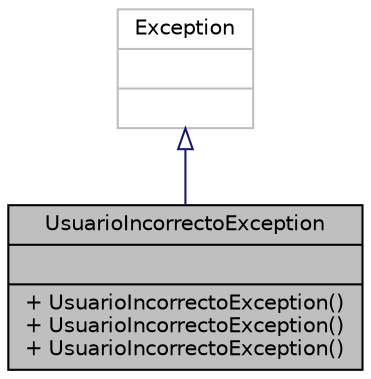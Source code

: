 digraph "UsuarioIncorrectoException"
{
 // INTERACTIVE_SVG=YES
 // LATEX_PDF_SIZE
  edge [fontname="Helvetica",fontsize="10",labelfontname="Helvetica",labelfontsize="10"];
  node [fontname="Helvetica",fontsize="10",shape=record];
  Node1 [label="{UsuarioIncorrectoException\n||+ UsuarioIncorrectoException()\l+ UsuarioIncorrectoException()\l+ UsuarioIncorrectoException()\l}",height=0.2,width=0.4,color="black", fillcolor="grey75", style="filled", fontcolor="black",tooltip=" "];
  Node2 -> Node1 [dir="back",color="midnightblue",fontsize="10",style="solid",arrowtail="onormal",fontname="Helvetica"];
  Node2 [label="{Exception\n||}",height=0.2,width=0.4,color="grey75", fillcolor="white", style="filled",URL="$classException.html",tooltip=" "];
}
